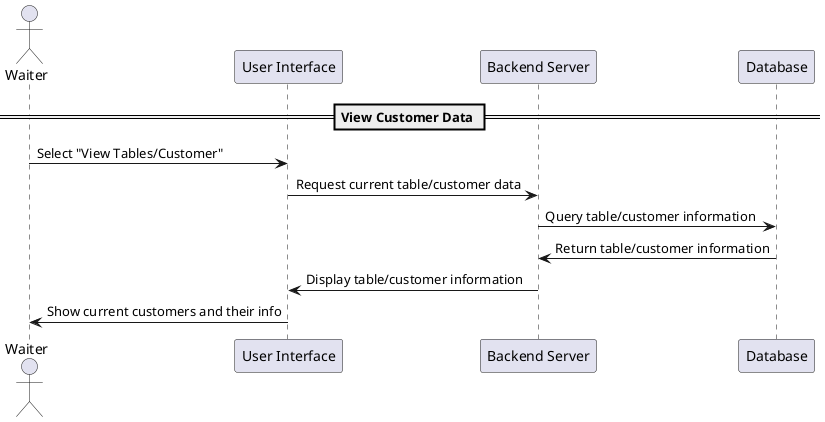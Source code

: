 @startuml
actor Waiter
participant UI as "User Interface"
participant Server as "Backend Server"
participant Database as "Database"

== View Customer Data ==

Waiter -> UI: Select "View Tables/Customer"
UI -> Server: Request current table/customer data
Server -> Database: Query table/customer information
Database -> Server: Return table/customer information
Server -> UI: Display table/customer information
UI -> Waiter: Show current customers and their info

@enduml